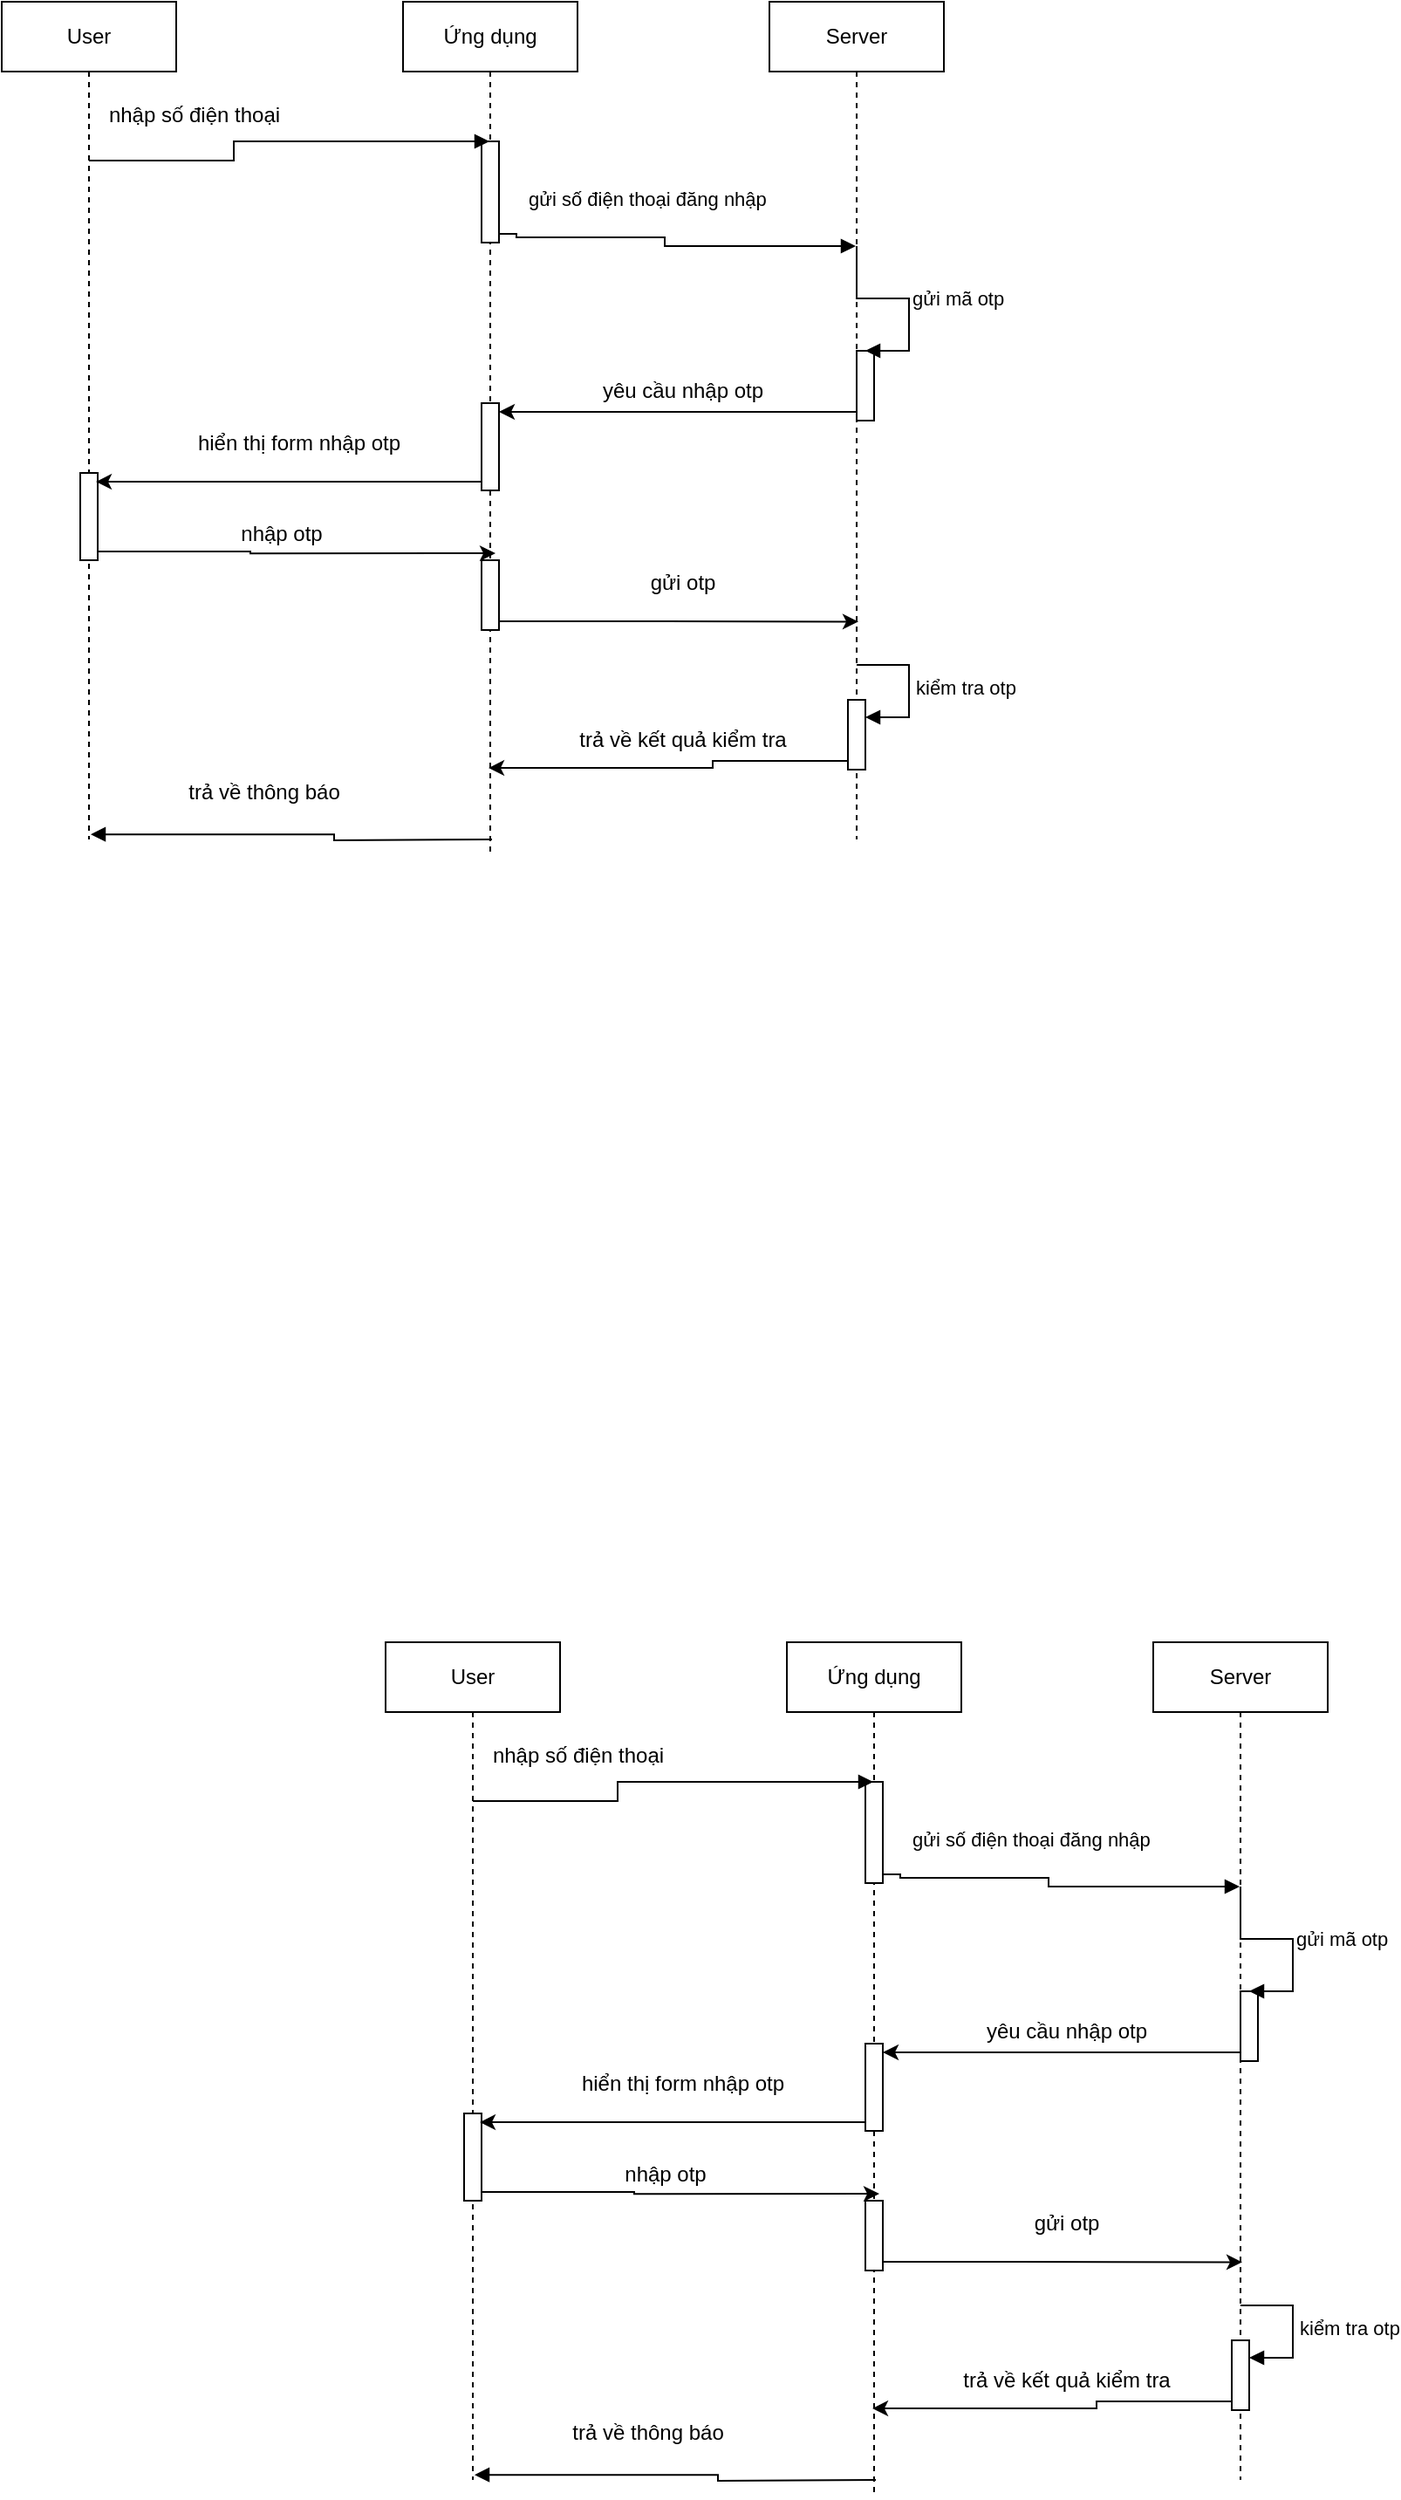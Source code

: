 <mxfile version="21.8.0" type="github">
  <diagram name="Page-1" id="6JSv2GNNTz4to5v7QTzB">
    <mxGraphModel dx="978" dy="516" grid="1" gridSize="10" guides="1" tooltips="1" connect="1" arrows="1" fold="1" page="1" pageScale="1" pageWidth="850" pageHeight="1100" math="0" shadow="0">
      <root>
        <mxCell id="0" />
        <mxCell id="1" parent="0" />
        <mxCell id="I_y_SuYSCFqSklQbzh5j-11" value="User" style="shape=umlLifeline;perimeter=lifelinePerimeter;whiteSpace=wrap;html=1;container=1;dropTarget=0;collapsible=0;recursiveResize=0;outlineConnect=0;portConstraint=eastwest;newEdgeStyle={&quot;curved&quot;:0,&quot;rounded&quot;:0};" vertex="1" parent="1">
          <mxGeometry x="80" y="80" width="100" height="480" as="geometry" />
        </mxCell>
        <mxCell id="I_y_SuYSCFqSklQbzh5j-39" value="" style="html=1;points=[[0,0,0,0,5],[0,1,0,0,-5],[1,0,0,0,5],[1,1,0,0,-5]];perimeter=orthogonalPerimeter;outlineConnect=0;targetShapes=umlLifeline;portConstraint=eastwest;newEdgeStyle={&quot;curved&quot;:0,&quot;rounded&quot;:0};" vertex="1" parent="I_y_SuYSCFqSklQbzh5j-11">
          <mxGeometry x="45" y="270" width="10" height="50" as="geometry" />
        </mxCell>
        <mxCell id="I_y_SuYSCFqSklQbzh5j-12" value="Ứng dụng" style="shape=umlLifeline;perimeter=lifelinePerimeter;whiteSpace=wrap;html=1;container=1;dropTarget=0;collapsible=0;recursiveResize=0;outlineConnect=0;portConstraint=eastwest;newEdgeStyle={&quot;curved&quot;:0,&quot;rounded&quot;:0};" vertex="1" parent="1">
          <mxGeometry x="310" y="80" width="100" height="490" as="geometry" />
        </mxCell>
        <mxCell id="I_y_SuYSCFqSklQbzh5j-14" value="" style="html=1;points=[[0,0,0,0,5],[0,1,0,0,-5],[1,0,0,0,5],[1,1,0,0,-5]];perimeter=orthogonalPerimeter;outlineConnect=0;targetShapes=umlLifeline;portConstraint=eastwest;newEdgeStyle={&quot;curved&quot;:0,&quot;rounded&quot;:0};" vertex="1" parent="I_y_SuYSCFqSklQbzh5j-12">
          <mxGeometry x="45" y="80" width="10" height="58" as="geometry" />
        </mxCell>
        <mxCell id="I_y_SuYSCFqSklQbzh5j-36" value="" style="html=1;points=[[0,0,0,0,5],[0,1,0,0,-5],[1,0,0,0,5],[1,1,0,0,-5]];perimeter=orthogonalPerimeter;outlineConnect=0;targetShapes=umlLifeline;portConstraint=eastwest;newEdgeStyle={&quot;curved&quot;:0,&quot;rounded&quot;:0};" vertex="1" parent="I_y_SuYSCFqSklQbzh5j-12">
          <mxGeometry x="45" y="230" width="10" height="50" as="geometry" />
        </mxCell>
        <mxCell id="I_y_SuYSCFqSklQbzh5j-43" value="" style="html=1;points=[[0,0,0,0,5],[0,1,0,0,-5],[1,0,0,0,5],[1,1,0,0,-5]];perimeter=orthogonalPerimeter;outlineConnect=0;targetShapes=umlLifeline;portConstraint=eastwest;newEdgeStyle={&quot;curved&quot;:0,&quot;rounded&quot;:0};" vertex="1" parent="I_y_SuYSCFqSklQbzh5j-12">
          <mxGeometry x="45" y="320" width="10" height="40" as="geometry" />
        </mxCell>
        <mxCell id="I_y_SuYSCFqSklQbzh5j-13" value="Server" style="shape=umlLifeline;perimeter=lifelinePerimeter;whiteSpace=wrap;html=1;container=1;dropTarget=0;collapsible=0;recursiveResize=0;outlineConnect=0;portConstraint=eastwest;newEdgeStyle={&quot;curved&quot;:0,&quot;rounded&quot;:0};" vertex="1" parent="1">
          <mxGeometry x="520" y="80" width="100" height="480" as="geometry" />
        </mxCell>
        <mxCell id="I_y_SuYSCFqSklQbzh5j-30" value="" style="html=1;points=[[0,0,0,0,5],[0,1,0,0,-5],[1,0,0,0,5],[1,1,0,0,-5]];perimeter=orthogonalPerimeter;outlineConnect=0;targetShapes=umlLifeline;portConstraint=eastwest;newEdgeStyle={&quot;curved&quot;:0,&quot;rounded&quot;:0};" vertex="1" parent="I_y_SuYSCFqSklQbzh5j-13">
          <mxGeometry x="50" y="200" width="10" height="40" as="geometry" />
        </mxCell>
        <mxCell id="I_y_SuYSCFqSklQbzh5j-47" value="" style="html=1;points=[[0,0,0,0,5],[0,1,0,0,-5],[1,0,0,0,5],[1,1,0,0,-5]];perimeter=orthogonalPerimeter;outlineConnect=0;targetShapes=umlLifeline;portConstraint=eastwest;newEdgeStyle={&quot;curved&quot;:0,&quot;rounded&quot;:0};" vertex="1" parent="I_y_SuYSCFqSklQbzh5j-13">
          <mxGeometry x="45" y="400" width="10" height="40" as="geometry" />
        </mxCell>
        <mxCell id="I_y_SuYSCFqSklQbzh5j-48" value="kiểm tra otp" style="html=1;align=left;spacingLeft=2;endArrow=block;rounded=0;edgeStyle=orthogonalEdgeStyle;curved=0;rounded=0;" edge="1" target="I_y_SuYSCFqSklQbzh5j-47" parent="I_y_SuYSCFqSklQbzh5j-13">
          <mxGeometry relative="1" as="geometry">
            <mxPoint x="50" y="380" as="sourcePoint" />
            <Array as="points">
              <mxPoint x="80" y="410" />
            </Array>
          </mxGeometry>
        </mxCell>
        <mxCell id="I_y_SuYSCFqSklQbzh5j-17" value="" style="endArrow=block;endFill=1;html=1;edgeStyle=orthogonalEdgeStyle;align=left;verticalAlign=top;rounded=0;" edge="1" parent="1" source="I_y_SuYSCFqSklQbzh5j-11" target="I_y_SuYSCFqSklQbzh5j-12">
          <mxGeometry x="-1" relative="1" as="geometry">
            <mxPoint x="100" y="170" as="sourcePoint" />
            <mxPoint x="320" y="180" as="targetPoint" />
            <Array as="points">
              <mxPoint x="213" y="171" />
              <mxPoint x="213" y="160" />
            </Array>
          </mxGeometry>
        </mxCell>
        <mxCell id="I_y_SuYSCFqSklQbzh5j-18" value="gửi số điện thoại đăng nhập" style="edgeLabel;resizable=0;html=1;align=left;verticalAlign=bottom;" connectable="0" vertex="1" parent="I_y_SuYSCFqSklQbzh5j-17">
          <mxGeometry x="-1" relative="1" as="geometry">
            <mxPoint x="250" y="30" as="offset" />
          </mxGeometry>
        </mxCell>
        <mxCell id="I_y_SuYSCFqSklQbzh5j-19" value="nhập số điện thoại" style="text;html=1;align=center;verticalAlign=middle;resizable=0;points=[];autosize=1;strokeColor=none;fillColor=none;" vertex="1" parent="1">
          <mxGeometry x="130" y="130" width="120" height="30" as="geometry" />
        </mxCell>
        <mxCell id="I_y_SuYSCFqSklQbzh5j-20" value="" style="endArrow=block;endFill=1;html=1;edgeStyle=orthogonalEdgeStyle;align=left;verticalAlign=top;rounded=0;exitX=1;exitY=1;exitDx=0;exitDy=-5;exitPerimeter=0;" edge="1" parent="1" source="I_y_SuYSCFqSklQbzh5j-14" target="I_y_SuYSCFqSklQbzh5j-13">
          <mxGeometry x="-1" relative="1" as="geometry">
            <mxPoint x="380" y="200" as="sourcePoint" />
            <mxPoint x="540" y="200" as="targetPoint" />
            <Array as="points">
              <mxPoint x="375" y="215" />
              <mxPoint x="460" y="215" />
              <mxPoint x="460" y="220" />
            </Array>
          </mxGeometry>
        </mxCell>
        <mxCell id="I_y_SuYSCFqSklQbzh5j-31" value="gửi mã otp" style="html=1;align=left;spacingLeft=2;endArrow=block;rounded=0;edgeStyle=orthogonalEdgeStyle;curved=0;rounded=0;" edge="1" parent="1">
          <mxGeometry relative="1" as="geometry">
            <mxPoint x="570" y="220" as="sourcePoint" />
            <Array as="points">
              <mxPoint x="600" y="250" />
            </Array>
            <mxPoint x="575" y="280" as="targetPoint" />
          </mxGeometry>
        </mxCell>
        <mxCell id="I_y_SuYSCFqSklQbzh5j-35" style="edgeStyle=orthogonalEdgeStyle;rounded=0;orthogonalLoop=1;jettySize=auto;html=1;curved=0;exitX=0;exitY=1;exitDx=0;exitDy=-5;exitPerimeter=0;entryX=1;entryY=0;entryDx=0;entryDy=5;entryPerimeter=0;" edge="1" parent="1" source="I_y_SuYSCFqSklQbzh5j-30" target="I_y_SuYSCFqSklQbzh5j-36">
          <mxGeometry relative="1" as="geometry" />
        </mxCell>
        <mxCell id="I_y_SuYSCFqSklQbzh5j-37" value="yêu cầu nhập otp" style="text;html=1;align=center;verticalAlign=middle;resizable=0;points=[];autosize=1;strokeColor=none;fillColor=none;" vertex="1" parent="1">
          <mxGeometry x="410" y="288" width="120" height="30" as="geometry" />
        </mxCell>
        <mxCell id="I_y_SuYSCFqSklQbzh5j-38" style="edgeStyle=orthogonalEdgeStyle;rounded=0;orthogonalLoop=1;jettySize=auto;html=1;curved=0;exitX=0;exitY=1;exitDx=0;exitDy=-5;exitPerimeter=0;entryX=0.54;entryY=0.573;entryDx=0;entryDy=0;entryPerimeter=0;" edge="1" parent="1" source="I_y_SuYSCFqSklQbzh5j-36" target="I_y_SuYSCFqSklQbzh5j-11">
          <mxGeometry relative="1" as="geometry" />
        </mxCell>
        <mxCell id="I_y_SuYSCFqSklQbzh5j-40" value="hiển thị form nhập otp" style="text;html=1;align=center;verticalAlign=middle;resizable=0;points=[];autosize=1;strokeColor=none;fillColor=none;" vertex="1" parent="1">
          <mxGeometry x="180" y="318" width="140" height="30" as="geometry" />
        </mxCell>
        <mxCell id="I_y_SuYSCFqSklQbzh5j-41" style="edgeStyle=orthogonalEdgeStyle;rounded=0;orthogonalLoop=1;jettySize=auto;html=1;curved=0;exitX=1;exitY=1;exitDx=0;exitDy=-5;exitPerimeter=0;entryX=0.53;entryY=0.645;entryDx=0;entryDy=0;entryPerimeter=0;" edge="1" parent="1" source="I_y_SuYSCFqSklQbzh5j-39" target="I_y_SuYSCFqSklQbzh5j-12">
          <mxGeometry relative="1" as="geometry" />
        </mxCell>
        <mxCell id="I_y_SuYSCFqSklQbzh5j-42" value="nhập otp" style="text;html=1;align=center;verticalAlign=middle;resizable=0;points=[];autosize=1;strokeColor=none;fillColor=none;" vertex="1" parent="1">
          <mxGeometry x="205" y="370" width="70" height="30" as="geometry" />
        </mxCell>
        <mxCell id="I_y_SuYSCFqSklQbzh5j-44" style="edgeStyle=orthogonalEdgeStyle;rounded=0;orthogonalLoop=1;jettySize=auto;html=1;curved=0;exitX=1;exitY=1;exitDx=0;exitDy=-5;exitPerimeter=0;entryX=0.51;entryY=0.74;entryDx=0;entryDy=0;entryPerimeter=0;" edge="1" parent="1" source="I_y_SuYSCFqSklQbzh5j-43" target="I_y_SuYSCFqSklQbzh5j-13">
          <mxGeometry relative="1" as="geometry" />
        </mxCell>
        <mxCell id="I_y_SuYSCFqSklQbzh5j-46" value="gửi otp" style="text;html=1;align=center;verticalAlign=middle;resizable=0;points=[];autosize=1;strokeColor=none;fillColor=none;" vertex="1" parent="1">
          <mxGeometry x="440" y="398" width="60" height="30" as="geometry" />
        </mxCell>
        <mxCell id="I_y_SuYSCFqSklQbzh5j-49" style="edgeStyle=orthogonalEdgeStyle;rounded=0;orthogonalLoop=1;jettySize=auto;html=1;curved=0;exitX=0;exitY=1;exitDx=0;exitDy=-5;exitPerimeter=0;entryX=0.49;entryY=0.896;entryDx=0;entryDy=0;entryPerimeter=0;" edge="1" parent="1" source="I_y_SuYSCFqSklQbzh5j-47" target="I_y_SuYSCFqSklQbzh5j-12">
          <mxGeometry relative="1" as="geometry" />
        </mxCell>
        <mxCell id="I_y_SuYSCFqSklQbzh5j-50" value="trả về kết quả kiểm tra" style="text;html=1;align=center;verticalAlign=middle;resizable=0;points=[];autosize=1;strokeColor=none;fillColor=none;" vertex="1" parent="1">
          <mxGeometry x="400" y="488" width="140" height="30" as="geometry" />
        </mxCell>
        <mxCell id="I_y_SuYSCFqSklQbzh5j-51" value="" style="endArrow=block;endFill=1;html=1;edgeStyle=orthogonalEdgeStyle;align=left;verticalAlign=top;rounded=0;entryX=0.51;entryY=0.994;entryDx=0;entryDy=0;entryPerimeter=0;" edge="1" parent="1" target="I_y_SuYSCFqSklQbzh5j-11">
          <mxGeometry x="-1" relative="1" as="geometry">
            <mxPoint x="361" y="560" as="sourcePoint" />
            <mxPoint x="350" y="590" as="targetPoint" />
          </mxGeometry>
        </mxCell>
        <mxCell id="I_y_SuYSCFqSklQbzh5j-53" value="trả về thông báo" style="text;html=1;align=center;verticalAlign=middle;resizable=0;points=[];autosize=1;strokeColor=none;fillColor=none;" vertex="1" parent="1">
          <mxGeometry x="175" y="518" width="110" height="30" as="geometry" />
        </mxCell>
        <mxCell id="I_y_SuYSCFqSklQbzh5j-54" value="User" style="shape=umlLifeline;perimeter=lifelinePerimeter;whiteSpace=wrap;html=1;container=1;dropTarget=0;collapsible=0;recursiveResize=0;outlineConnect=0;portConstraint=eastwest;newEdgeStyle={&quot;curved&quot;:0,&quot;rounded&quot;:0};" vertex="1" parent="1">
          <mxGeometry x="300" y="1020" width="100" height="480" as="geometry" />
        </mxCell>
        <mxCell id="I_y_SuYSCFqSklQbzh5j-55" value="" style="html=1;points=[[0,0,0,0,5],[0,1,0,0,-5],[1,0,0,0,5],[1,1,0,0,-5]];perimeter=orthogonalPerimeter;outlineConnect=0;targetShapes=umlLifeline;portConstraint=eastwest;newEdgeStyle={&quot;curved&quot;:0,&quot;rounded&quot;:0};" vertex="1" parent="I_y_SuYSCFqSklQbzh5j-54">
          <mxGeometry x="45" y="270" width="10" height="50" as="geometry" />
        </mxCell>
        <mxCell id="I_y_SuYSCFqSklQbzh5j-56" value="Ứng dụng" style="shape=umlLifeline;perimeter=lifelinePerimeter;whiteSpace=wrap;html=1;container=1;dropTarget=0;collapsible=0;recursiveResize=0;outlineConnect=0;portConstraint=eastwest;newEdgeStyle={&quot;curved&quot;:0,&quot;rounded&quot;:0};" vertex="1" parent="1">
          <mxGeometry x="530" y="1020" width="100" height="490" as="geometry" />
        </mxCell>
        <mxCell id="I_y_SuYSCFqSklQbzh5j-57" value="" style="html=1;points=[[0,0,0,0,5],[0,1,0,0,-5],[1,0,0,0,5],[1,1,0,0,-5]];perimeter=orthogonalPerimeter;outlineConnect=0;targetShapes=umlLifeline;portConstraint=eastwest;newEdgeStyle={&quot;curved&quot;:0,&quot;rounded&quot;:0};" vertex="1" parent="I_y_SuYSCFqSklQbzh5j-56">
          <mxGeometry x="45" y="80" width="10" height="58" as="geometry" />
        </mxCell>
        <mxCell id="I_y_SuYSCFqSklQbzh5j-58" value="" style="html=1;points=[[0,0,0,0,5],[0,1,0,0,-5],[1,0,0,0,5],[1,1,0,0,-5]];perimeter=orthogonalPerimeter;outlineConnect=0;targetShapes=umlLifeline;portConstraint=eastwest;newEdgeStyle={&quot;curved&quot;:0,&quot;rounded&quot;:0};" vertex="1" parent="I_y_SuYSCFqSklQbzh5j-56">
          <mxGeometry x="45" y="230" width="10" height="50" as="geometry" />
        </mxCell>
        <mxCell id="I_y_SuYSCFqSklQbzh5j-59" value="" style="html=1;points=[[0,0,0,0,5],[0,1,0,0,-5],[1,0,0,0,5],[1,1,0,0,-5]];perimeter=orthogonalPerimeter;outlineConnect=0;targetShapes=umlLifeline;portConstraint=eastwest;newEdgeStyle={&quot;curved&quot;:0,&quot;rounded&quot;:0};" vertex="1" parent="I_y_SuYSCFqSklQbzh5j-56">
          <mxGeometry x="45" y="320" width="10" height="40" as="geometry" />
        </mxCell>
        <mxCell id="I_y_SuYSCFqSklQbzh5j-60" value="Server" style="shape=umlLifeline;perimeter=lifelinePerimeter;whiteSpace=wrap;html=1;container=1;dropTarget=0;collapsible=0;recursiveResize=0;outlineConnect=0;portConstraint=eastwest;newEdgeStyle={&quot;curved&quot;:0,&quot;rounded&quot;:0};" vertex="1" parent="1">
          <mxGeometry x="740" y="1020" width="100" height="480" as="geometry" />
        </mxCell>
        <mxCell id="I_y_SuYSCFqSklQbzh5j-61" value="" style="html=1;points=[[0,0,0,0,5],[0,1,0,0,-5],[1,0,0,0,5],[1,1,0,0,-5]];perimeter=orthogonalPerimeter;outlineConnect=0;targetShapes=umlLifeline;portConstraint=eastwest;newEdgeStyle={&quot;curved&quot;:0,&quot;rounded&quot;:0};" vertex="1" parent="I_y_SuYSCFqSklQbzh5j-60">
          <mxGeometry x="50" y="200" width="10" height="40" as="geometry" />
        </mxCell>
        <mxCell id="I_y_SuYSCFqSklQbzh5j-62" value="" style="html=1;points=[[0,0,0,0,5],[0,1,0,0,-5],[1,0,0,0,5],[1,1,0,0,-5]];perimeter=orthogonalPerimeter;outlineConnect=0;targetShapes=umlLifeline;portConstraint=eastwest;newEdgeStyle={&quot;curved&quot;:0,&quot;rounded&quot;:0};" vertex="1" parent="I_y_SuYSCFqSklQbzh5j-60">
          <mxGeometry x="45" y="400" width="10" height="40" as="geometry" />
        </mxCell>
        <mxCell id="I_y_SuYSCFqSklQbzh5j-63" value="kiểm tra otp" style="html=1;align=left;spacingLeft=2;endArrow=block;rounded=0;edgeStyle=orthogonalEdgeStyle;curved=0;rounded=0;" edge="1" parent="I_y_SuYSCFqSklQbzh5j-60" target="I_y_SuYSCFqSklQbzh5j-62">
          <mxGeometry relative="1" as="geometry">
            <mxPoint x="50" y="380" as="sourcePoint" />
            <Array as="points">
              <mxPoint x="80" y="410" />
            </Array>
          </mxGeometry>
        </mxCell>
        <mxCell id="I_y_SuYSCFqSklQbzh5j-64" value="" style="endArrow=block;endFill=1;html=1;edgeStyle=orthogonalEdgeStyle;align=left;verticalAlign=top;rounded=0;" edge="1" parent="1" source="I_y_SuYSCFqSklQbzh5j-54" target="I_y_SuYSCFqSklQbzh5j-56">
          <mxGeometry x="-1" relative="1" as="geometry">
            <mxPoint x="320" y="1110" as="sourcePoint" />
            <mxPoint x="540" y="1120" as="targetPoint" />
            <Array as="points">
              <mxPoint x="433" y="1111" />
              <mxPoint x="433" y="1100" />
            </Array>
          </mxGeometry>
        </mxCell>
        <mxCell id="I_y_SuYSCFqSklQbzh5j-65" value="gửi số điện thoại đăng nhập" style="edgeLabel;resizable=0;html=1;align=left;verticalAlign=bottom;" connectable="0" vertex="1" parent="I_y_SuYSCFqSklQbzh5j-64">
          <mxGeometry x="-1" relative="1" as="geometry">
            <mxPoint x="250" y="30" as="offset" />
          </mxGeometry>
        </mxCell>
        <mxCell id="I_y_SuYSCFqSklQbzh5j-66" value="nhập số điện thoại" style="text;html=1;align=center;verticalAlign=middle;resizable=0;points=[];autosize=1;strokeColor=none;fillColor=none;" vertex="1" parent="1">
          <mxGeometry x="350" y="1070" width="120" height="30" as="geometry" />
        </mxCell>
        <mxCell id="I_y_SuYSCFqSklQbzh5j-67" value="" style="endArrow=block;endFill=1;html=1;edgeStyle=orthogonalEdgeStyle;align=left;verticalAlign=top;rounded=0;exitX=1;exitY=1;exitDx=0;exitDy=-5;exitPerimeter=0;" edge="1" parent="1" source="I_y_SuYSCFqSklQbzh5j-57" target="I_y_SuYSCFqSklQbzh5j-60">
          <mxGeometry x="-1" relative="1" as="geometry">
            <mxPoint x="600" y="1140" as="sourcePoint" />
            <mxPoint x="760" y="1140" as="targetPoint" />
            <Array as="points">
              <mxPoint x="595" y="1155" />
              <mxPoint x="680" y="1155" />
              <mxPoint x="680" y="1160" />
            </Array>
          </mxGeometry>
        </mxCell>
        <mxCell id="I_y_SuYSCFqSklQbzh5j-68" value="gửi mã otp" style="html=1;align=left;spacingLeft=2;endArrow=block;rounded=0;edgeStyle=orthogonalEdgeStyle;curved=0;rounded=0;" edge="1" parent="1">
          <mxGeometry relative="1" as="geometry">
            <mxPoint x="790" y="1160" as="sourcePoint" />
            <Array as="points">
              <mxPoint x="820" y="1190" />
            </Array>
            <mxPoint x="795" y="1220" as="targetPoint" />
          </mxGeometry>
        </mxCell>
        <mxCell id="I_y_SuYSCFqSklQbzh5j-69" style="edgeStyle=orthogonalEdgeStyle;rounded=0;orthogonalLoop=1;jettySize=auto;html=1;curved=0;exitX=0;exitY=1;exitDx=0;exitDy=-5;exitPerimeter=0;entryX=1;entryY=0;entryDx=0;entryDy=5;entryPerimeter=0;" edge="1" parent="1" source="I_y_SuYSCFqSklQbzh5j-61" target="I_y_SuYSCFqSklQbzh5j-58">
          <mxGeometry relative="1" as="geometry" />
        </mxCell>
        <mxCell id="I_y_SuYSCFqSklQbzh5j-70" value="yêu cầu nhập otp" style="text;html=1;align=center;verticalAlign=middle;resizable=0;points=[];autosize=1;strokeColor=none;fillColor=none;" vertex="1" parent="1">
          <mxGeometry x="630" y="1228" width="120" height="30" as="geometry" />
        </mxCell>
        <mxCell id="I_y_SuYSCFqSklQbzh5j-71" style="edgeStyle=orthogonalEdgeStyle;rounded=0;orthogonalLoop=1;jettySize=auto;html=1;curved=0;exitX=0;exitY=1;exitDx=0;exitDy=-5;exitPerimeter=0;entryX=0.54;entryY=0.573;entryDx=0;entryDy=0;entryPerimeter=0;" edge="1" parent="1" source="I_y_SuYSCFqSklQbzh5j-58" target="I_y_SuYSCFqSklQbzh5j-54">
          <mxGeometry relative="1" as="geometry" />
        </mxCell>
        <mxCell id="I_y_SuYSCFqSklQbzh5j-72" value="hiển thị form nhập otp" style="text;html=1;align=center;verticalAlign=middle;resizable=0;points=[];autosize=1;strokeColor=none;fillColor=none;" vertex="1" parent="1">
          <mxGeometry x="400" y="1258" width="140" height="30" as="geometry" />
        </mxCell>
        <mxCell id="I_y_SuYSCFqSklQbzh5j-73" style="edgeStyle=orthogonalEdgeStyle;rounded=0;orthogonalLoop=1;jettySize=auto;html=1;curved=0;exitX=1;exitY=1;exitDx=0;exitDy=-5;exitPerimeter=0;entryX=0.53;entryY=0.645;entryDx=0;entryDy=0;entryPerimeter=0;" edge="1" parent="1" source="I_y_SuYSCFqSklQbzh5j-55" target="I_y_SuYSCFqSklQbzh5j-56">
          <mxGeometry relative="1" as="geometry" />
        </mxCell>
        <mxCell id="I_y_SuYSCFqSklQbzh5j-74" value="nhập otp" style="text;html=1;align=center;verticalAlign=middle;resizable=0;points=[];autosize=1;strokeColor=none;fillColor=none;" vertex="1" parent="1">
          <mxGeometry x="425" y="1310" width="70" height="30" as="geometry" />
        </mxCell>
        <mxCell id="I_y_SuYSCFqSklQbzh5j-75" style="edgeStyle=orthogonalEdgeStyle;rounded=0;orthogonalLoop=1;jettySize=auto;html=1;curved=0;exitX=1;exitY=1;exitDx=0;exitDy=-5;exitPerimeter=0;entryX=0.51;entryY=0.74;entryDx=0;entryDy=0;entryPerimeter=0;" edge="1" parent="1" source="I_y_SuYSCFqSklQbzh5j-59" target="I_y_SuYSCFqSklQbzh5j-60">
          <mxGeometry relative="1" as="geometry" />
        </mxCell>
        <mxCell id="I_y_SuYSCFqSklQbzh5j-76" value="gửi otp" style="text;html=1;align=center;verticalAlign=middle;resizable=0;points=[];autosize=1;strokeColor=none;fillColor=none;" vertex="1" parent="1">
          <mxGeometry x="660" y="1338" width="60" height="30" as="geometry" />
        </mxCell>
        <mxCell id="I_y_SuYSCFqSklQbzh5j-77" style="edgeStyle=orthogonalEdgeStyle;rounded=0;orthogonalLoop=1;jettySize=auto;html=1;curved=0;exitX=0;exitY=1;exitDx=0;exitDy=-5;exitPerimeter=0;entryX=0.49;entryY=0.896;entryDx=0;entryDy=0;entryPerimeter=0;" edge="1" parent="1" source="I_y_SuYSCFqSklQbzh5j-62" target="I_y_SuYSCFqSklQbzh5j-56">
          <mxGeometry relative="1" as="geometry" />
        </mxCell>
        <mxCell id="I_y_SuYSCFqSklQbzh5j-78" value="trả về kết quả kiểm tra" style="text;html=1;align=center;verticalAlign=middle;resizable=0;points=[];autosize=1;strokeColor=none;fillColor=none;" vertex="1" parent="1">
          <mxGeometry x="620" y="1428" width="140" height="30" as="geometry" />
        </mxCell>
        <mxCell id="I_y_SuYSCFqSklQbzh5j-79" value="" style="endArrow=block;endFill=1;html=1;edgeStyle=orthogonalEdgeStyle;align=left;verticalAlign=top;rounded=0;entryX=0.51;entryY=0.994;entryDx=0;entryDy=0;entryPerimeter=0;" edge="1" parent="1" target="I_y_SuYSCFqSklQbzh5j-54">
          <mxGeometry x="-1" relative="1" as="geometry">
            <mxPoint x="581" y="1500" as="sourcePoint" />
            <mxPoint x="570" y="1530" as="targetPoint" />
          </mxGeometry>
        </mxCell>
        <mxCell id="I_y_SuYSCFqSklQbzh5j-80" value="trả về thông báo" style="text;html=1;align=center;verticalAlign=middle;resizable=0;points=[];autosize=1;strokeColor=none;fillColor=none;" vertex="1" parent="1">
          <mxGeometry x="395" y="1458" width="110" height="30" as="geometry" />
        </mxCell>
      </root>
    </mxGraphModel>
  </diagram>
</mxfile>
